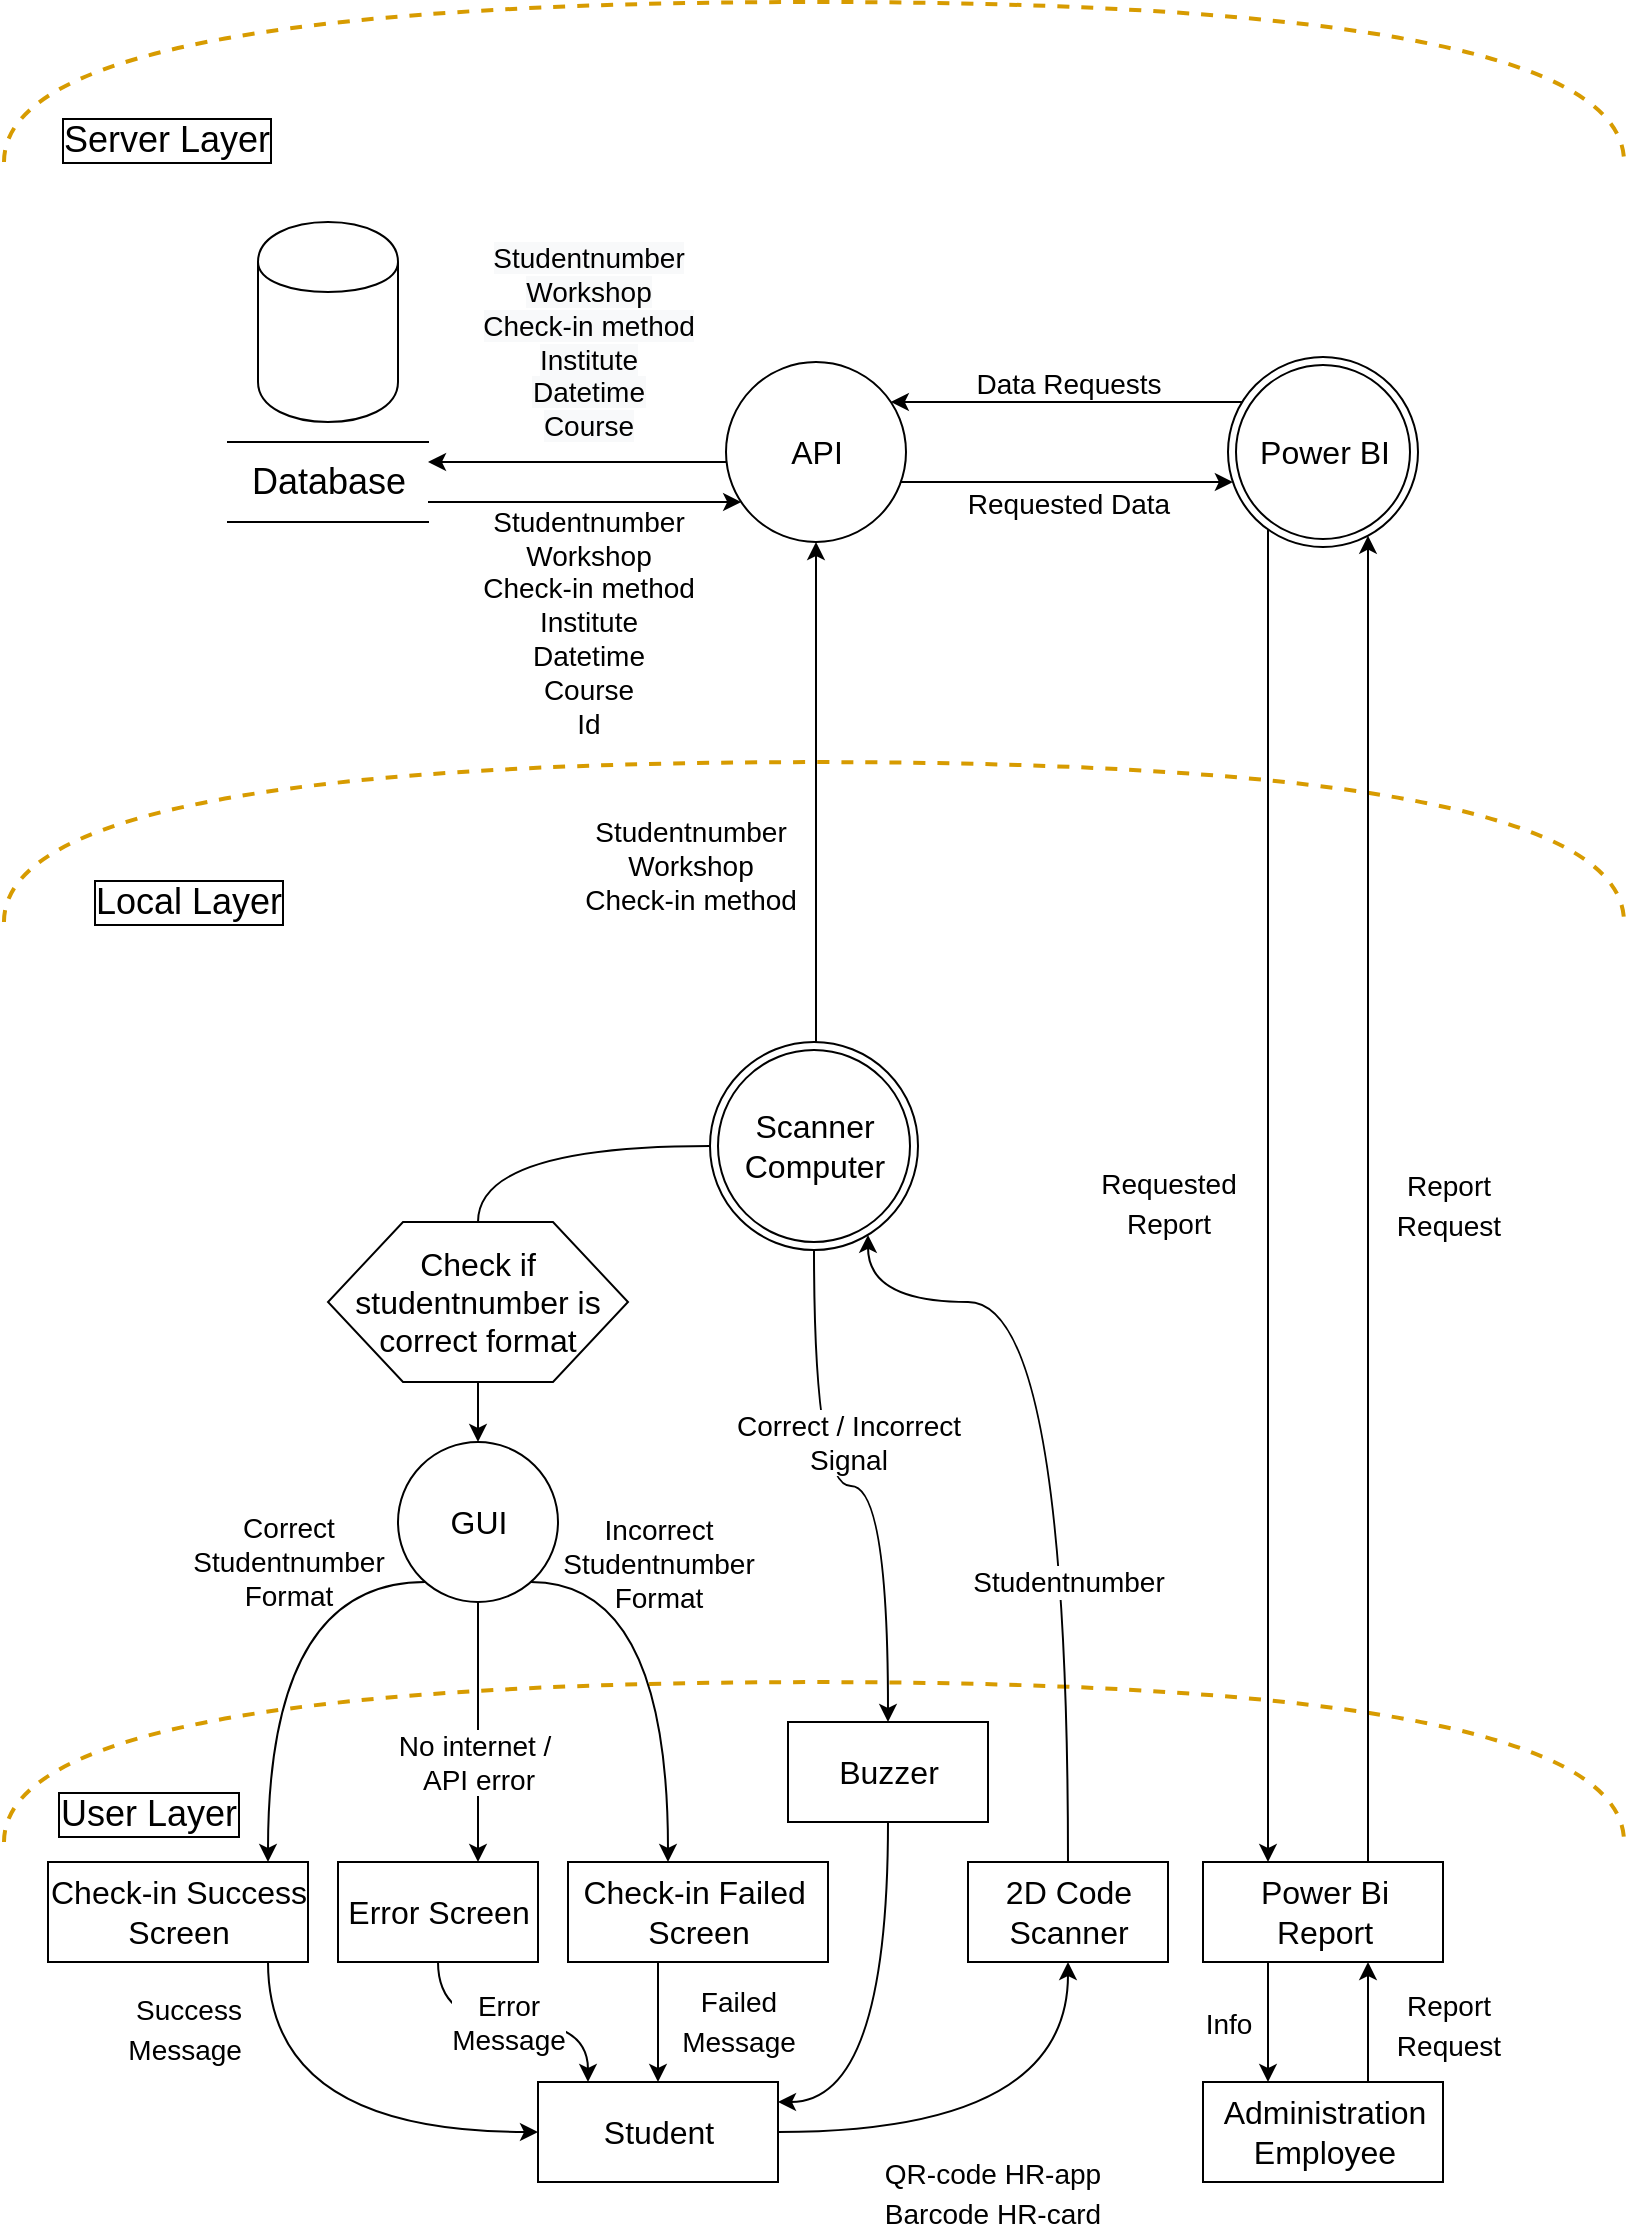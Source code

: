<mxfile version="16.4.0" type="device"><diagram id="RBbn29TKZ8oMtVCjUxG7" name="Pagina-1"><mxGraphModel dx="1106" dy="792" grid="1" gridSize="10" guides="1" tooltips="1" connect="1" arrows="1" fold="1" page="1" pageScale="1" pageWidth="827" pageHeight="1169" math="0" shadow="0"><root><mxCell id="0"/><mxCell id="1" parent="0"/><mxCell id="iUxCrI_9MeKnJzdE_mZi-62" value="&lt;font style=&quot;font-size: 14px&quot;&gt;Success&lt;br&gt;Message&amp;nbsp;&lt;/font&gt;" style="edgeStyle=orthogonalEdgeStyle;curved=1;rounded=0;orthogonalLoop=1;jettySize=auto;html=1;fontSize=16;labelBackgroundColor=none;" parent="1" source="iUxCrI_9MeKnJzdE_mZi-10" target="iUxCrI_9MeKnJzdE_mZi-61" edge="1"><mxGeometry x="-0.692" y="-40" relative="1" as="geometry"><Array as="points"><mxPoint x="140" y="1105"/></Array><mxPoint y="-1" as="offset"/></mxGeometry></mxCell><mxCell id="iUxCrI_9MeKnJzdE_mZi-10" value="&lt;span style=&quot;font-size: 16px&quot;&gt;Check-in Success&lt;br&gt;Screen&lt;br&gt;&lt;/span&gt;" style="html=1;dashed=0;whitespace=wrap;fillColor=none;" parent="1" vertex="1"><mxGeometry x="30" y="970" width="130" height="50" as="geometry"/></mxCell><mxCell id="iUxCrI_9MeKnJzdE_mZi-11" value="&lt;span style=&quot;font-size: 14px&quot;&gt;Correct &lt;br&gt;Studentnumber &lt;br&gt;Format&lt;/span&gt;" style="rounded=0;orthogonalLoop=1;jettySize=auto;html=1;edgeStyle=orthogonalEdgeStyle;curved=1;labelBackgroundColor=none;" parent="1" source="iUxCrI_9MeKnJzdE_mZi-55" target="iUxCrI_9MeKnJzdE_mZi-10" edge="1"><mxGeometry x="-0.373" y="-10" relative="1" as="geometry"><Array as="points"><mxPoint x="140" y="830"/></Array><mxPoint x="523" y="870" as="sourcePoint"/><mxPoint as="offset"/></mxGeometry></mxCell><mxCell id="iUxCrI_9MeKnJzdE_mZi-58" style="edgeStyle=orthogonalEdgeStyle;rounded=0;orthogonalLoop=1;jettySize=auto;html=1;fontSize=16;curved=1;startArrow=none;" parent="1" source="iUxCrI_9MeKnJzdE_mZi-65" target="iUxCrI_9MeKnJzdE_mZi-55" edge="1"><mxGeometry relative="1" as="geometry"/></mxCell><mxCell id="iUxCrI_9MeKnJzdE_mZi-69" value="Studentnumber&lt;br&gt;Workshop&lt;br&gt;Check-in method" style="edgeStyle=orthogonalEdgeStyle;curved=1;rounded=0;orthogonalLoop=1;jettySize=auto;html=1;labelBackgroundColor=none;labelBorderColor=none;fontSize=14;" parent="1" source="iUxCrI_9MeKnJzdE_mZi-17" target="iUxCrI_9MeKnJzdE_mZi-38" edge="1"><mxGeometry x="-0.283" y="63" relative="1" as="geometry"><Array as="points"><mxPoint x="414" y="440"/><mxPoint x="414" y="440"/></Array><mxPoint y="1" as="offset"/></mxGeometry></mxCell><mxCell id="LsgdpCttcaQzyo7l6GKE-5" value="Correct / Incorrect&lt;br&gt;Signal" style="edgeStyle=orthogonalEdgeStyle;curved=1;rounded=0;orthogonalLoop=1;jettySize=auto;html=1;labelBackgroundColor=default;fontSize=14;" edge="1" parent="1" source="iUxCrI_9MeKnJzdE_mZi-17" target="LsgdpCttcaQzyo7l6GKE-4"><mxGeometry x="-0.297" y="17" relative="1" as="geometry"><mxPoint as="offset"/></mxGeometry></mxCell><mxCell id="iUxCrI_9MeKnJzdE_mZi-17" value="&lt;font style=&quot;font-size: 16px&quot;&gt;Scanner&lt;br&gt;&lt;font style=&quot;font-size: 16px&quot;&gt;Computer&lt;/font&gt;&lt;/font&gt;" style="ellipse;shape=doubleEllipse;html=1;dashed=0;whitespace=wrap;aspect=fixed;fillColor=none;" parent="1" vertex="1"><mxGeometry x="361" y="560" width="104" height="104" as="geometry"/></mxCell><mxCell id="iUxCrI_9MeKnJzdE_mZi-20" value="" style="endArrow=none;dashed=1;html=1;strokeWidth=2;fillColor=#ffe6cc;strokeColor=#d79b00;edgeStyle=orthogonalEdgeStyle;curved=1;" parent="1" edge="1"><mxGeometry width="50" height="50" relative="1" as="geometry"><mxPoint x="7.98" y="500.04" as="sourcePoint"/><mxPoint x="818.01" y="500.04" as="targetPoint"/><Array as="points"><mxPoint x="8.01" y="420.04"/><mxPoint x="818.01" y="420.04"/></Array></mxGeometry></mxCell><mxCell id="iUxCrI_9MeKnJzdE_mZi-21" value="&lt;span style=&quot;font-size: 18px&quot;&gt;Local Layer&lt;/span&gt;" style="edgeLabel;html=1;align=center;verticalAlign=middle;resizable=0;points=[];labelBackgroundColor=none;labelBorderColor=default;" parent="iUxCrI_9MeKnJzdE_mZi-20" vertex="1" connectable="0"><mxGeometry x="-0.908" y="2" relative="1" as="geometry"><mxPoint x="94" y="34" as="offset"/></mxGeometry></mxCell><mxCell id="iUxCrI_9MeKnJzdE_mZi-22" value="" style="endArrow=none;dashed=1;html=1;strokeWidth=2;fillColor=#ffe6cc;strokeColor=#d79b00;edgeStyle=orthogonalEdgeStyle;curved=1;" parent="1" edge="1"><mxGeometry width="50" height="50" relative="1" as="geometry"><mxPoint x="8.0" y="120.0" as="sourcePoint"/><mxPoint x="818.03" y="120.0" as="targetPoint"/><Array as="points"><mxPoint x="8.03" y="40"/><mxPoint x="818.03" y="40"/></Array></mxGeometry></mxCell><mxCell id="iUxCrI_9MeKnJzdE_mZi-23" value="&lt;span style=&quot;font-size: 18px&quot;&gt;Server Layer&lt;/span&gt;" style="edgeLabel;html=1;align=center;verticalAlign=middle;resizable=0;points=[];labelBackgroundColor=none;labelBorderColor=default;" parent="iUxCrI_9MeKnJzdE_mZi-22" vertex="1" connectable="0"><mxGeometry x="-0.908" y="2" relative="1" as="geometry"><mxPoint x="83.01" y="33.53" as="offset"/></mxGeometry></mxCell><mxCell id="iUxCrI_9MeKnJzdE_mZi-72" value="&lt;span style=&quot;font-family: &amp;#34;helvetica&amp;#34;&quot;&gt;Studentnumber&lt;/span&gt;&lt;br style=&quot;font-family: &amp;#34;helvetica&amp;#34;&quot;&gt;&lt;span style=&quot;font-family: &amp;#34;helvetica&amp;#34;&quot;&gt;Workshop&lt;/span&gt;&lt;br style=&quot;font-family: &amp;#34;helvetica&amp;#34;&quot;&gt;&lt;span style=&quot;font-family: &amp;#34;helvetica&amp;#34;&quot;&gt;Check-in method&lt;br&gt;Institute&lt;br&gt;Datetime&lt;br&gt;Course&lt;br&gt;&lt;div&gt;&lt;span&gt;Id&lt;/span&gt;&lt;/div&gt;&lt;/span&gt;" style="edgeStyle=orthogonalEdgeStyle;curved=1;rounded=0;orthogonalLoop=1;jettySize=auto;html=1;exitX=1;exitY=0.75;exitDx=0;exitDy=0;labelBackgroundColor=none;labelBorderColor=none;fontSize=14;align=center;" parent="1" source="iUxCrI_9MeKnJzdE_mZi-28" target="iUxCrI_9MeKnJzdE_mZi-38" edge="1"><mxGeometry x="0.022" y="-60" relative="1" as="geometry"><Array as="points"><mxPoint x="330" y="290"/><mxPoint x="330" y="290"/></Array><mxPoint as="offset"/></mxGeometry></mxCell><mxCell id="iUxCrI_9MeKnJzdE_mZi-28" value="&lt;font style=&quot;font-size: 18px&quot;&gt;Database&lt;/font&gt;" style="html=1;dashed=0;whitespace=wrap;shape=partialRectangle;right=0;left=0;fillColor=none;" parent="1" vertex="1"><mxGeometry x="120" y="260" width="100" height="40" as="geometry"/></mxCell><mxCell id="iUxCrI_9MeKnJzdE_mZi-70" value="&lt;span style=&quot;color: rgb(0 , 0 , 0) ; font-family: &amp;#34;helvetica&amp;#34; ; font-size: 14px ; font-style: normal ; font-weight: 400 ; letter-spacing: normal ; text-align: center ; text-indent: 0px ; text-transform: none ; word-spacing: 0px ; background-color: rgb(248 , 249 , 250) ; display: inline ; float: none&quot;&gt;Studentnumber&lt;/span&gt;&lt;br style=&quot;color: rgb(0 , 0 , 0) ; font-family: &amp;#34;helvetica&amp;#34; ; font-size: 14px ; font-style: normal ; font-weight: 400 ; letter-spacing: normal ; text-align: center ; text-indent: 0px ; text-transform: none ; word-spacing: 0px ; background-color: rgb(248 , 249 , 250)&quot;&gt;&lt;span style=&quot;color: rgb(0 , 0 , 0) ; font-family: &amp;#34;helvetica&amp;#34; ; font-size: 14px ; font-style: normal ; font-weight: 400 ; letter-spacing: normal ; text-align: center ; text-indent: 0px ; text-transform: none ; word-spacing: 0px ; background-color: rgb(248 , 249 , 250) ; display: inline ; float: none&quot;&gt;Workshop&lt;/span&gt;&lt;br style=&quot;color: rgb(0 , 0 , 0) ; font-family: &amp;#34;helvetica&amp;#34; ; font-size: 14px ; font-style: normal ; font-weight: 400 ; letter-spacing: normal ; text-align: center ; text-indent: 0px ; text-transform: none ; word-spacing: 0px ; background-color: rgb(248 , 249 , 250)&quot;&gt;&lt;span style=&quot;color: rgb(0 , 0 , 0) ; font-family: &amp;#34;helvetica&amp;#34; ; font-size: 14px ; font-style: normal ; font-weight: 400 ; letter-spacing: normal ; text-align: center ; text-indent: 0px ; text-transform: none ; word-spacing: 0px ; background-color: rgb(248 , 249 , 250) ; display: inline ; float: none&quot;&gt;Check-in method&lt;br&gt;Institute&lt;br&gt;Datetime&lt;br&gt;Course&lt;br&gt;&lt;/span&gt;" style="edgeStyle=orthogonalEdgeStyle;curved=1;rounded=0;orthogonalLoop=1;jettySize=auto;html=1;labelBackgroundColor=none;labelBorderColor=none;fontSize=14;entryX=1;entryY=0.25;entryDx=0;entryDy=0;" parent="1" source="iUxCrI_9MeKnJzdE_mZi-38" target="iUxCrI_9MeKnJzdE_mZi-28" edge="1"><mxGeometry x="-0.072" y="-60" relative="1" as="geometry"><mxPoint x="270" y="240" as="targetPoint"/><Array as="points"><mxPoint x="340" y="270"/><mxPoint x="340" y="270"/></Array><mxPoint as="offset"/></mxGeometry></mxCell><mxCell id="iUxCrI_9MeKnJzdE_mZi-83" value="&lt;font face=&quot;helvetica&quot;&gt;&lt;span style=&quot;font-size: 14px&quot;&gt;Requested Data&lt;/span&gt;&lt;/font&gt;" style="edgeStyle=orthogonalEdgeStyle;curved=1;rounded=0;orthogonalLoop=1;jettySize=auto;html=1;labelBackgroundColor=none;labelBorderColor=none;fontSize=16;elbow=vertical;" parent="1" source="iUxCrI_9MeKnJzdE_mZi-38" target="iUxCrI_9MeKnJzdE_mZi-76" edge="1"><mxGeometry x="0.007" y="-10" relative="1" as="geometry"><Array as="points"><mxPoint x="540" y="280"/><mxPoint x="540" y="280"/></Array><mxPoint as="offset"/></mxGeometry></mxCell><mxCell id="iUxCrI_9MeKnJzdE_mZi-38" value="&lt;font style=&quot;font-size: 16px&quot;&gt;API&lt;/font&gt;" style="shape=ellipse;html=1;dashed=0;whitespace=wrap;aspect=fixed;perimeter=ellipsePerimeter;labelBackgroundColor=none;fillColor=none;" parent="1" vertex="1"><mxGeometry x="369" y="220" width="90" height="90" as="geometry"/></mxCell><mxCell id="iUxCrI_9MeKnJzdE_mZi-39" value="" style="endArrow=none;dashed=1;html=1;strokeWidth=2;fillColor=#ffe6cc;strokeColor=#d79b00;edgeStyle=orthogonalEdgeStyle;curved=1;" parent="1" edge="1"><mxGeometry width="50" height="50" relative="1" as="geometry"><mxPoint x="8" y="960.04" as="sourcePoint"/><mxPoint x="818.03" y="960.04" as="targetPoint"/><Array as="points"><mxPoint x="8.03" y="880.04"/><mxPoint x="818.03" y="880.04"/></Array></mxGeometry></mxCell><mxCell id="iUxCrI_9MeKnJzdE_mZi-40" value="&lt;font style=&quot;font-size: 18px&quot;&gt;User Layer&lt;/font&gt;" style="edgeLabel;html=1;align=center;verticalAlign=middle;resizable=0;points=[];labelBackgroundColor=none;labelBorderColor=default;" parent="iUxCrI_9MeKnJzdE_mZi-39" vertex="1" connectable="0"><mxGeometry x="-0.908" y="2" relative="1" as="geometry"><mxPoint x="74" y="30" as="offset"/></mxGeometry></mxCell><mxCell id="iUxCrI_9MeKnJzdE_mZi-45" style="edgeStyle=orthogonalEdgeStyle;rounded=0;orthogonalLoop=1;jettySize=auto;html=1;fontSize=14;elbow=vertical;curved=1;" parent="1" source="iUxCrI_9MeKnJzdE_mZi-46" target="iUxCrI_9MeKnJzdE_mZi-17" edge="1"><mxGeometry relative="1" as="geometry"><mxPoint x="610" y="830" as="targetPoint"/><Array as="points"><mxPoint x="540" y="690"/><mxPoint x="440" y="690"/></Array></mxGeometry></mxCell><mxCell id="iUxCrI_9MeKnJzdE_mZi-60" value="Studentnumber" style="edgeLabel;html=1;align=center;verticalAlign=middle;resizable=0;points=[];fontSize=14;labelBackgroundColor=default;" parent="iUxCrI_9MeKnJzdE_mZi-45" vertex="1" connectable="0"><mxGeometry x="-0.134" y="16" relative="1" as="geometry"><mxPoint x="16" y="39" as="offset"/></mxGeometry></mxCell><mxCell id="iUxCrI_9MeKnJzdE_mZi-46" value="&lt;span style=&quot;font-size: 16px&quot;&gt;2D Code&lt;br&gt;Scanner&lt;br&gt;&lt;/span&gt;" style="html=1;dashed=0;whitespace=wrap;labelBackgroundColor=none;" parent="1" vertex="1"><mxGeometry x="490" y="970" width="100" height="50" as="geometry"/></mxCell><mxCell id="iUxCrI_9MeKnJzdE_mZi-48" value="" style="shape=image;verticalLabelPosition=bottom;labelBackgroundColor=#ffffff;verticalAlign=top;aspect=fixed;imageAspect=0;image=https://cdn-icons-png.flaticon.com/512/103/103093.png;" parent="1" vertex="1"><mxGeometry x="358" y="100" width="112" height="112" as="geometry"/></mxCell><mxCell id="iUxCrI_9MeKnJzdE_mZi-50" value="" style="shape=cylinder;whiteSpace=wrap;html=1;boundedLbl=1;backgroundOutline=1;fontSize=14;" parent="1" vertex="1"><mxGeometry x="135" y="150" width="70" height="100" as="geometry"/></mxCell><mxCell id="iUxCrI_9MeKnJzdE_mZi-53" value="" style="shape=image;verticalLabelPosition=bottom;labelBackgroundColor=#ffffff;verticalAlign=top;aspect=fixed;imageAspect=0;image=https://icon-library.com/images/raspberry-pi-icon-png/raspberry-pi-icon-png-18.jpg;" parent="1" vertex="1"><mxGeometry x="450" y="567.48" width="100" height="89.04" as="geometry"/></mxCell><mxCell id="iUxCrI_9MeKnJzdE_mZi-59" style="edgeStyle=orthogonalEdgeStyle;rounded=0;orthogonalLoop=1;jettySize=auto;html=1;fontSize=16;curved=1;" parent="1" source="iUxCrI_9MeKnJzdE_mZi-55" target="iUxCrI_9MeKnJzdE_mZi-56" edge="1"><mxGeometry relative="1" as="geometry"><Array as="points"><mxPoint x="340" y="830"/></Array></mxGeometry></mxCell><mxCell id="iUxCrI_9MeKnJzdE_mZi-67" value="Incorrect &lt;br&gt;Studentnumber &lt;br&gt;Format" style="edgeLabel;html=1;align=center;verticalAlign=middle;resizable=0;points=[];fontSize=14;labelBackgroundColor=none;" parent="iUxCrI_9MeKnJzdE_mZi-59" vertex="1" connectable="0"><mxGeometry x="-0.148" y="-14" relative="1" as="geometry"><mxPoint x="9" y="-30" as="offset"/></mxGeometry></mxCell><mxCell id="LsgdpCttcaQzyo7l6GKE-2" value="No internet /&amp;nbsp;&lt;br&gt;API error" style="edgeStyle=orthogonalEdgeStyle;rounded=0;orthogonalLoop=1;jettySize=auto;html=1;fontSize=14;curved=1;labelBackgroundColor=default;" edge="1" parent="1" source="iUxCrI_9MeKnJzdE_mZi-55" target="LsgdpCttcaQzyo7l6GKE-1"><mxGeometry x="0.231" relative="1" as="geometry"><Array as="points"><mxPoint x="245" y="900"/><mxPoint x="245" y="900"/></Array><mxPoint as="offset"/></mxGeometry></mxCell><mxCell id="iUxCrI_9MeKnJzdE_mZi-55" value="&lt;font style=&quot;font-size: 16px&quot;&gt;GUI&lt;/font&gt;" style="shape=ellipse;html=1;dashed=0;whitespace=wrap;aspect=fixed;perimeter=ellipsePerimeter;labelBorderColor=none;fontSize=16;fillColor=none;" parent="1" vertex="1"><mxGeometry x="205" y="760" width="80" height="80" as="geometry"/></mxCell><mxCell id="iUxCrI_9MeKnJzdE_mZi-63" value="&lt;font style=&quot;font-size: 14px&quot;&gt;Failed&lt;br&gt;Message&lt;/font&gt;" style="edgeStyle=orthogonalEdgeStyle;curved=1;rounded=0;orthogonalLoop=1;jettySize=auto;html=1;fontSize=16;labelBackgroundColor=none;" parent="1" source="iUxCrI_9MeKnJzdE_mZi-56" target="iUxCrI_9MeKnJzdE_mZi-61" edge="1"><mxGeometry y="40" relative="1" as="geometry"><Array as="points"><mxPoint x="335" y="1040"/><mxPoint x="335" y="1040"/></Array><mxPoint y="-1" as="offset"/></mxGeometry></mxCell><mxCell id="iUxCrI_9MeKnJzdE_mZi-56" value="&lt;span style=&quot;font-size: 16px&quot;&gt;Check-in Failed&amp;nbsp;&lt;br&gt;Screen&lt;br&gt;&lt;/span&gt;" style="html=1;dashed=0;whitespace=wrap;fillColor=none;" parent="1" vertex="1"><mxGeometry x="290" y="970" width="130" height="50" as="geometry"/></mxCell><mxCell id="iUxCrI_9MeKnJzdE_mZi-64" value="&lt;font style=&quot;font-size: 14px&quot;&gt;QR-code HR-app&lt;br&gt;Barcode HR-card&lt;/font&gt;" style="edgeStyle=orthogonalEdgeStyle;curved=1;rounded=0;orthogonalLoop=1;jettySize=auto;html=1;fontSize=16;labelBorderColor=none;labelBackgroundColor=none;" parent="1" source="iUxCrI_9MeKnJzdE_mZi-61" target="iUxCrI_9MeKnJzdE_mZi-46" edge="1"><mxGeometry x="0.056" y="-15" relative="1" as="geometry"><mxPoint x="-15" y="15" as="offset"/></mxGeometry></mxCell><mxCell id="iUxCrI_9MeKnJzdE_mZi-61" value="Student" style="html=1;dashed=0;whitespace=wrap;labelBorderColor=none;fontSize=16;fillColor=none;" parent="1" vertex="1"><mxGeometry x="275" y="1080" width="120" height="50" as="geometry"/></mxCell><mxCell id="iUxCrI_9MeKnJzdE_mZi-65" value="&lt;font style=&quot;font-size: 16px&quot;&gt;Check if &lt;br&gt;studentnumber is &lt;br&gt;correct format&lt;/font&gt;" style="shape=hexagon;perimeter=hexagonPerimeter2;whiteSpace=wrap;html=1;size=0.25;labelBackgroundColor=none;labelBorderColor=none;fontSize=14;fillColor=none;" parent="1" vertex="1"><mxGeometry x="170" y="650" width="150" height="80" as="geometry"/></mxCell><mxCell id="iUxCrI_9MeKnJzdE_mZi-66" value="" style="edgeStyle=orthogonalEdgeStyle;rounded=0;orthogonalLoop=1;jettySize=auto;html=1;fontSize=16;curved=1;endArrow=none;" parent="1" source="iUxCrI_9MeKnJzdE_mZi-17" target="iUxCrI_9MeKnJzdE_mZi-65" edge="1"><mxGeometry relative="1" as="geometry"><mxPoint x="362" y="573" as="sourcePoint"/><mxPoint x="280" y="760" as="targetPoint"/><Array as="points"><mxPoint x="245" y="612"/></Array></mxGeometry></mxCell><mxCell id="iUxCrI_9MeKnJzdE_mZi-78" value="&lt;font style=&quot;font-size: 14px&quot;&gt;Requested&lt;br&gt;Report&lt;/font&gt;" style="edgeStyle=orthogonalEdgeStyle;curved=1;rounded=0;orthogonalLoop=1;jettySize=auto;html=1;labelBackgroundColor=none;labelBorderColor=none;fontSize=16;elbow=vertical;" parent="1" source="iUxCrI_9MeKnJzdE_mZi-76" target="iUxCrI_9MeKnJzdE_mZi-86" edge="1"><mxGeometry x="0.009" y="-50" relative="1" as="geometry"><Array as="points"><mxPoint x="640" y="640"/><mxPoint x="640" y="640"/></Array><mxPoint as="offset"/></mxGeometry></mxCell><mxCell id="iUxCrI_9MeKnJzdE_mZi-82" value="&lt;font style=&quot;font-size: 14px&quot;&gt;Data Requests&lt;/font&gt;" style="edgeStyle=orthogonalEdgeStyle;curved=1;rounded=0;orthogonalLoop=1;jettySize=auto;html=1;labelBackgroundColor=none;labelBorderColor=none;fontSize=16;elbow=vertical;" parent="1" source="iUxCrI_9MeKnJzdE_mZi-76" target="iUxCrI_9MeKnJzdE_mZi-38" edge="1"><mxGeometry x="-0.008" y="-10" relative="1" as="geometry"><Array as="points"><mxPoint x="510" y="240"/><mxPoint x="510" y="240"/></Array><mxPoint as="offset"/></mxGeometry></mxCell><mxCell id="iUxCrI_9MeKnJzdE_mZi-76" value="Power BI" style="ellipse;shape=doubleEllipse;html=1;dashed=0;whitespace=wrap;aspect=fixed;labelBackgroundColor=none;labelBorderColor=none;fontSize=16;fillColor=none;" parent="1" vertex="1"><mxGeometry x="620" y="217.5" width="95" height="95" as="geometry"/></mxCell><mxCell id="iUxCrI_9MeKnJzdE_mZi-80" value="&lt;font style=&quot;font-size: 14px&quot;&gt;Report &lt;br&gt;Request&lt;/font&gt;" style="edgeStyle=orthogonalEdgeStyle;curved=1;rounded=0;orthogonalLoop=1;jettySize=auto;html=1;labelBackgroundColor=none;labelBorderColor=none;fontSize=16;elbow=vertical;startArrow=none;" parent="1" source="iUxCrI_9MeKnJzdE_mZi-86" target="iUxCrI_9MeKnJzdE_mZi-76" edge="1"><mxGeometry x="-0.005" y="-40" relative="1" as="geometry"><Array as="points"><mxPoint x="690" y="640"/><mxPoint x="690" y="640"/></Array><mxPoint y="1" as="offset"/></mxGeometry></mxCell><mxCell id="iUxCrI_9MeKnJzdE_mZi-77" value="Administration&lt;br&gt;Employee" style="html=1;dashed=0;whitespace=wrap;labelBorderColor=none;fontSize=16;fillColor=none;" parent="1" vertex="1"><mxGeometry x="607.5" y="1080" width="120" height="50" as="geometry"/></mxCell><mxCell id="iUxCrI_9MeKnJzdE_mZi-88" value="&lt;font style=&quot;font-size: 14px&quot;&gt;Info&lt;/font&gt;" style="edgeStyle=orthogonalEdgeStyle;curved=1;rounded=0;orthogonalLoop=1;jettySize=auto;html=1;labelBackgroundColor=none;labelBorderColor=none;fontSize=16;endArrow=classic;endFill=1;elbow=vertical;" parent="1" source="iUxCrI_9MeKnJzdE_mZi-86" target="iUxCrI_9MeKnJzdE_mZi-77" edge="1"><mxGeometry y="-20" relative="1" as="geometry"><Array as="points"><mxPoint x="640" y="1050"/><mxPoint x="640" y="1050"/></Array><mxPoint as="offset"/></mxGeometry></mxCell><mxCell id="iUxCrI_9MeKnJzdE_mZi-86" value="&lt;span style=&quot;font-size: 16px&quot;&gt;Power Bi&lt;br&gt;Report&lt;br&gt;&lt;/span&gt;" style="html=1;dashed=0;whitespace=wrap;fillColor=none;" parent="1" vertex="1"><mxGeometry x="607.5" y="970" width="120" height="50" as="geometry"/></mxCell><mxCell id="iUxCrI_9MeKnJzdE_mZi-87" value="&lt;span style=&quot;font-size: 14px&quot;&gt;Report&lt;br&gt;&lt;/span&gt;&lt;font style=&quot;font-size: 14px&quot;&gt;Request&lt;/font&gt;" style="edgeStyle=orthogonalEdgeStyle;curved=1;rounded=0;orthogonalLoop=1;jettySize=auto;html=1;labelBackgroundColor=none;labelBorderColor=none;fontSize=16;elbow=vertical;endArrow=classic;endFill=1;" parent="1" source="iUxCrI_9MeKnJzdE_mZi-77" target="iUxCrI_9MeKnJzdE_mZi-86" edge="1"><mxGeometry y="-40" relative="1" as="geometry"><mxPoint x="690.059" y="1080" as="sourcePoint"/><mxPoint x="690.059" y="306.801" as="targetPoint"/><Array as="points"><mxPoint x="690" y="1050"/><mxPoint x="690" y="1050"/></Array><mxPoint y="1" as="offset"/></mxGeometry></mxCell><mxCell id="LsgdpCttcaQzyo7l6GKE-3" value="Error&lt;br&gt;Message" style="edgeStyle=orthogonalEdgeStyle;curved=1;rounded=0;orthogonalLoop=1;jettySize=auto;html=1;fontSize=14;labelBackgroundColor=default;" edge="1" parent="1" source="LsgdpCttcaQzyo7l6GKE-1" target="iUxCrI_9MeKnJzdE_mZi-61"><mxGeometry x="-0.037" relative="1" as="geometry"><Array as="points"><mxPoint x="225" y="1050"/><mxPoint x="300" y="1050"/></Array><mxPoint as="offset"/></mxGeometry></mxCell><mxCell id="LsgdpCttcaQzyo7l6GKE-1" value="&lt;span style=&quot;font-size: 16px&quot;&gt;Error Screen&lt;br&gt;&lt;/span&gt;" style="html=1;dashed=0;whitespace=wrap;fillColor=none;" vertex="1" parent="1"><mxGeometry x="175" y="970" width="100" height="50" as="geometry"/></mxCell><mxCell id="LsgdpCttcaQzyo7l6GKE-6" style="edgeStyle=orthogonalEdgeStyle;curved=1;rounded=0;orthogonalLoop=1;jettySize=auto;html=1;labelBackgroundColor=default;fontSize=14;" edge="1" parent="1" source="LsgdpCttcaQzyo7l6GKE-4" target="iUxCrI_9MeKnJzdE_mZi-61"><mxGeometry relative="1" as="geometry"><Array as="points"><mxPoint x="450" y="1090"/></Array></mxGeometry></mxCell><mxCell id="LsgdpCttcaQzyo7l6GKE-4" value="&lt;span style=&quot;font-size: 16px&quot;&gt;Buzzer&lt;br&gt;&lt;/span&gt;" style="html=1;dashed=0;whitespace=wrap;labelBackgroundColor=none;" vertex="1" parent="1"><mxGeometry x="400" y="900" width="100" height="50" as="geometry"/></mxCell></root></mxGraphModel></diagram></mxfile>